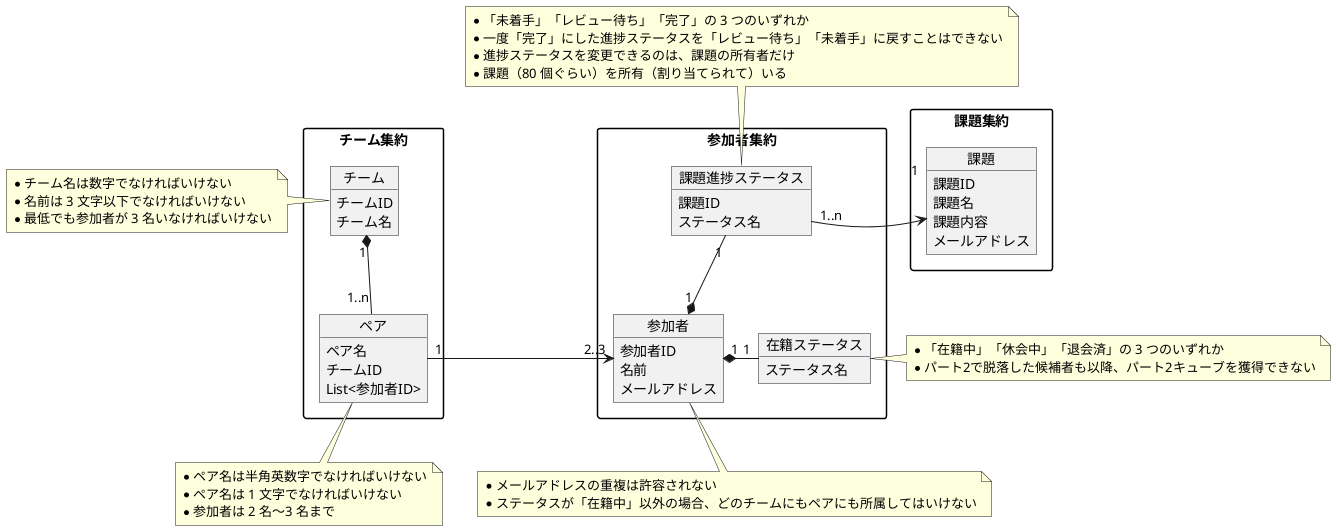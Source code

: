 @startuml praha-challenge
skinparam PackageStyle rectangle

package チーム集約 {
    object チーム {
        チームID
        チーム名
    }
    object ペア {
        ペア名
        チームID
        List<参加者ID>
    }
}

package 参加者集約 {
    object 参加者 {
        参加者ID
        名前
        メールアドレス
    }
    object 在籍ステータス {
        ステータス名
    }
      object 課題進捗ステータス {
        課題ID
        ステータス名
    }
}

package 課題集約 {
    object 課題 {
        課題ID
        課題名
        課題内容
        メールアドレス
    }
  
}

note left of チーム
    * チーム名は数字でなければいけない
    * 名前は 3 文字以下でなければいけない
    * 最低でも参加者が 3 名いなければいけない
end note

note bottom of ペア
    * ペア名は半角英数字でなければいけない
    * ペア名は 1 文字でなければいけない
    * 参加者は 2 名〜3 名まで
end note

note bottom of 参加者
    * メールアドレスの重複は許容されない
    * ステータスが「在籍中」以外の場合、どのチームにもペアにも所属してはいけない
end note

note right of 在籍ステータス
    * 「在籍中」「休会中」「退会済」の 3 つのいずれか
    * パート2で脱落した候補者も以降、パート2キューブを獲得できない
end note

note top of 課題進捗ステータス
    * 「未着手」「レビュー待ち」「完了」の 3 つのいずれか
    * 一度「完了」にした進捗ステータスを「レビュー待ち」「未着手」に戻すことはできない
    * 進捗ステータスを変更できるのは、課題の所有者だけ
    * 課題（80 個ぐらい）を所有（割り当てられて）いる
end note


課題 "1" <-left- "1..n" 課題進捗ステータス
参加者 "1" *-up- "1" 課題進捗ステータス
在籍ステータス "1" -left-* "1" 参加者
参加者 "2..3" <-right- "1" ペア
チーム "1" *-down- "1..n" ペア

@enduml
